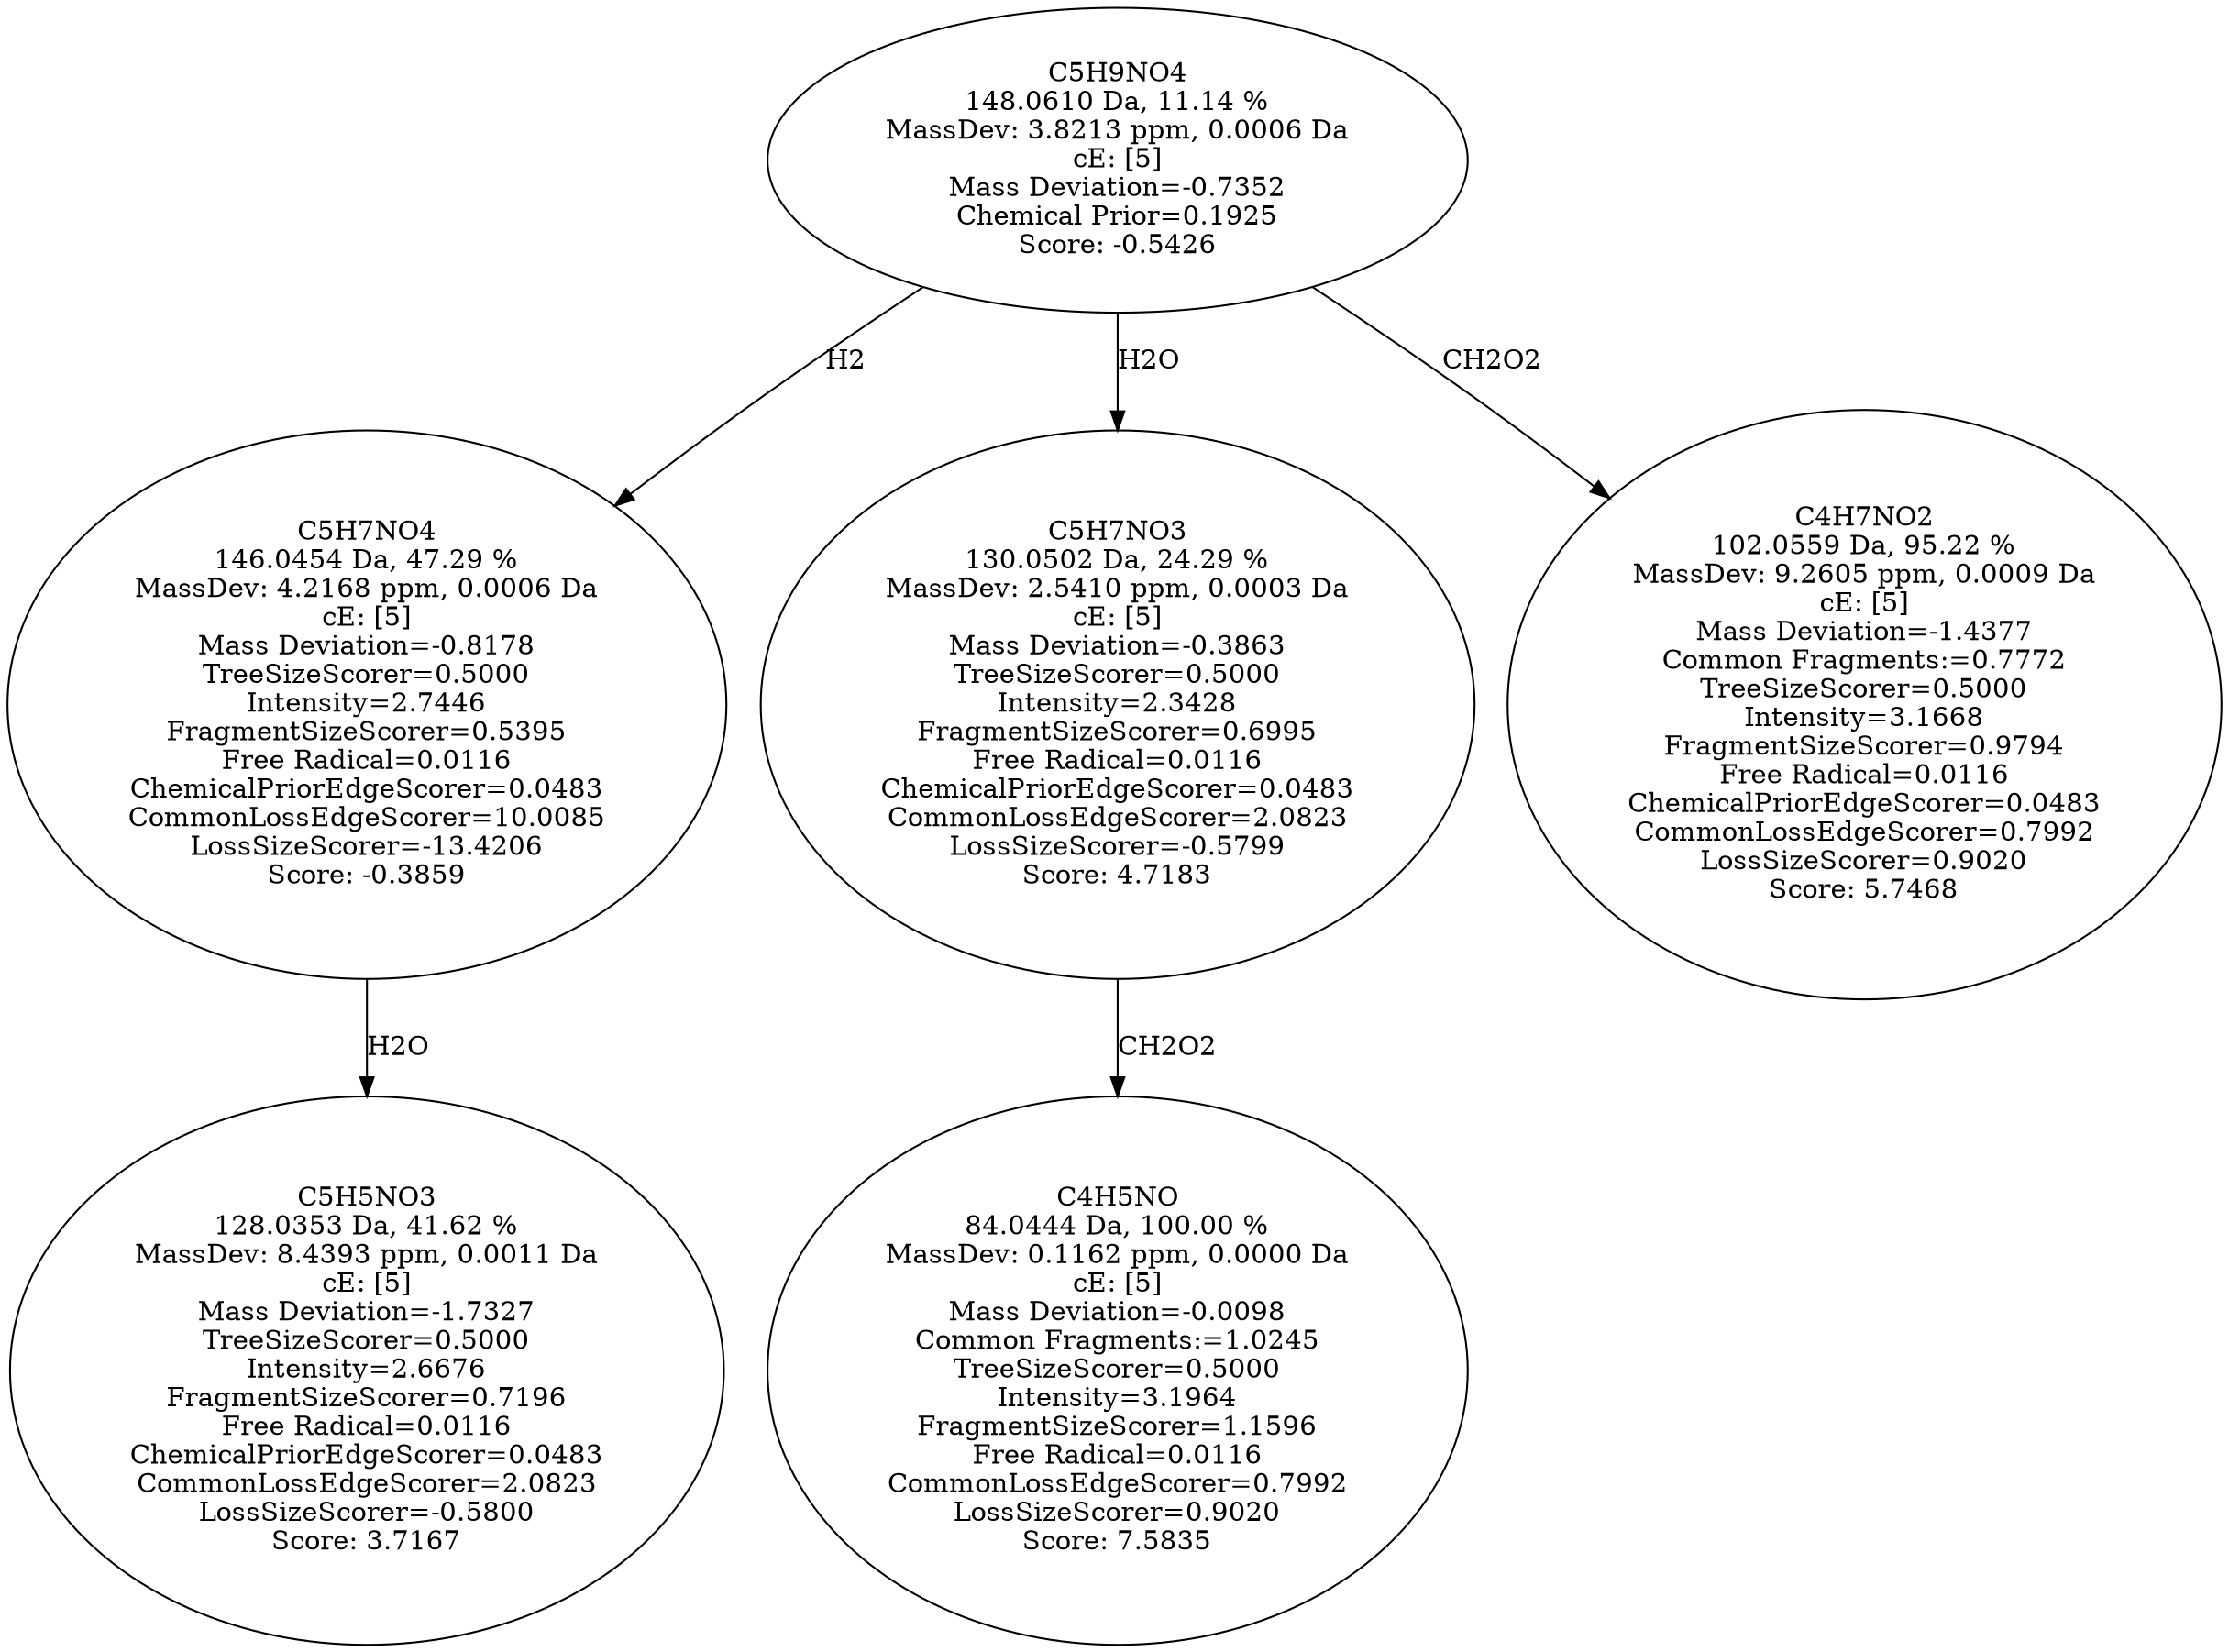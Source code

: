 strict digraph {
v1 [label="C5H5NO3\n128.0353 Da, 41.62 %\nMassDev: 8.4393 ppm, 0.0011 Da\ncE: [5]\nMass Deviation=-1.7327\nTreeSizeScorer=0.5000\nIntensity=2.6676\nFragmentSizeScorer=0.7196\nFree Radical=0.0116\nChemicalPriorEdgeScorer=0.0483\nCommonLossEdgeScorer=2.0823\nLossSizeScorer=-0.5800\nScore: 3.7167"];
v2 [label="C5H7NO4\n146.0454 Da, 47.29 %\nMassDev: 4.2168 ppm, 0.0006 Da\ncE: [5]\nMass Deviation=-0.8178\nTreeSizeScorer=0.5000\nIntensity=2.7446\nFragmentSizeScorer=0.5395\nFree Radical=0.0116\nChemicalPriorEdgeScorer=0.0483\nCommonLossEdgeScorer=10.0085\nLossSizeScorer=-13.4206\nScore: -0.3859"];
v3 [label="C4H5NO\n84.0444 Da, 100.00 %\nMassDev: 0.1162 ppm, 0.0000 Da\ncE: [5]\nMass Deviation=-0.0098\nCommon Fragments:=1.0245\nTreeSizeScorer=0.5000\nIntensity=3.1964\nFragmentSizeScorer=1.1596\nFree Radical=0.0116\nCommonLossEdgeScorer=0.7992\nLossSizeScorer=0.9020\nScore: 7.5835"];
v4 [label="C5H7NO3\n130.0502 Da, 24.29 %\nMassDev: 2.5410 ppm, 0.0003 Da\ncE: [5]\nMass Deviation=-0.3863\nTreeSizeScorer=0.5000\nIntensity=2.3428\nFragmentSizeScorer=0.6995\nFree Radical=0.0116\nChemicalPriorEdgeScorer=0.0483\nCommonLossEdgeScorer=2.0823\nLossSizeScorer=-0.5799\nScore: 4.7183"];
v5 [label="C4H7NO2\n102.0559 Da, 95.22 %\nMassDev: 9.2605 ppm, 0.0009 Da\ncE: [5]\nMass Deviation=-1.4377\nCommon Fragments:=0.7772\nTreeSizeScorer=0.5000\nIntensity=3.1668\nFragmentSizeScorer=0.9794\nFree Radical=0.0116\nChemicalPriorEdgeScorer=0.0483\nCommonLossEdgeScorer=0.7992\nLossSizeScorer=0.9020\nScore: 5.7468"];
v6 [label="C5H9NO4\n148.0610 Da, 11.14 %\nMassDev: 3.8213 ppm, 0.0006 Da\ncE: [5]\nMass Deviation=-0.7352\nChemical Prior=0.1925\nScore: -0.5426"];
v2 -> v1 [label="H2O"];
v6 -> v2 [label="H2"];
v4 -> v3 [label="CH2O2"];
v6 -> v4 [label="H2O"];
v6 -> v5 [label="CH2O2"];
}